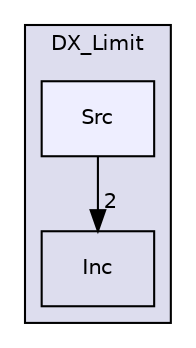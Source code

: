 digraph "/home/krzy5z70f/Documents/Semestr_5/SM_laboratoria/RWACS/STM32_firmware/Components/DX_Limit/Src" {
  compound=true
  node [ fontsize="10", fontname="Helvetica"];
  edge [ labelfontsize="10", labelfontname="Helvetica"];
  subgraph clusterdir_928092169d55f78668dc2695cf176ab7 {
    graph [ bgcolor="#ddddee", pencolor="black", label="DX_Limit" fontname="Helvetica", fontsize="10", URL="dir_928092169d55f78668dc2695cf176ab7.html"]
  dir_72159bcc5201b8290021e6d32003db27 [shape=box label="Inc" URL="dir_72159bcc5201b8290021e6d32003db27.html"];
  dir_4c03910ffdcf7265127432dbf6173c62 [shape=box, label="Src", style="filled", fillcolor="#eeeeff", pencolor="black", URL="dir_4c03910ffdcf7265127432dbf6173c62.html"];
  }
  dir_4c03910ffdcf7265127432dbf6173c62->dir_72159bcc5201b8290021e6d32003db27 [headlabel="2", labeldistance=1.5 headhref="dir_000007_000006.html"];
}
